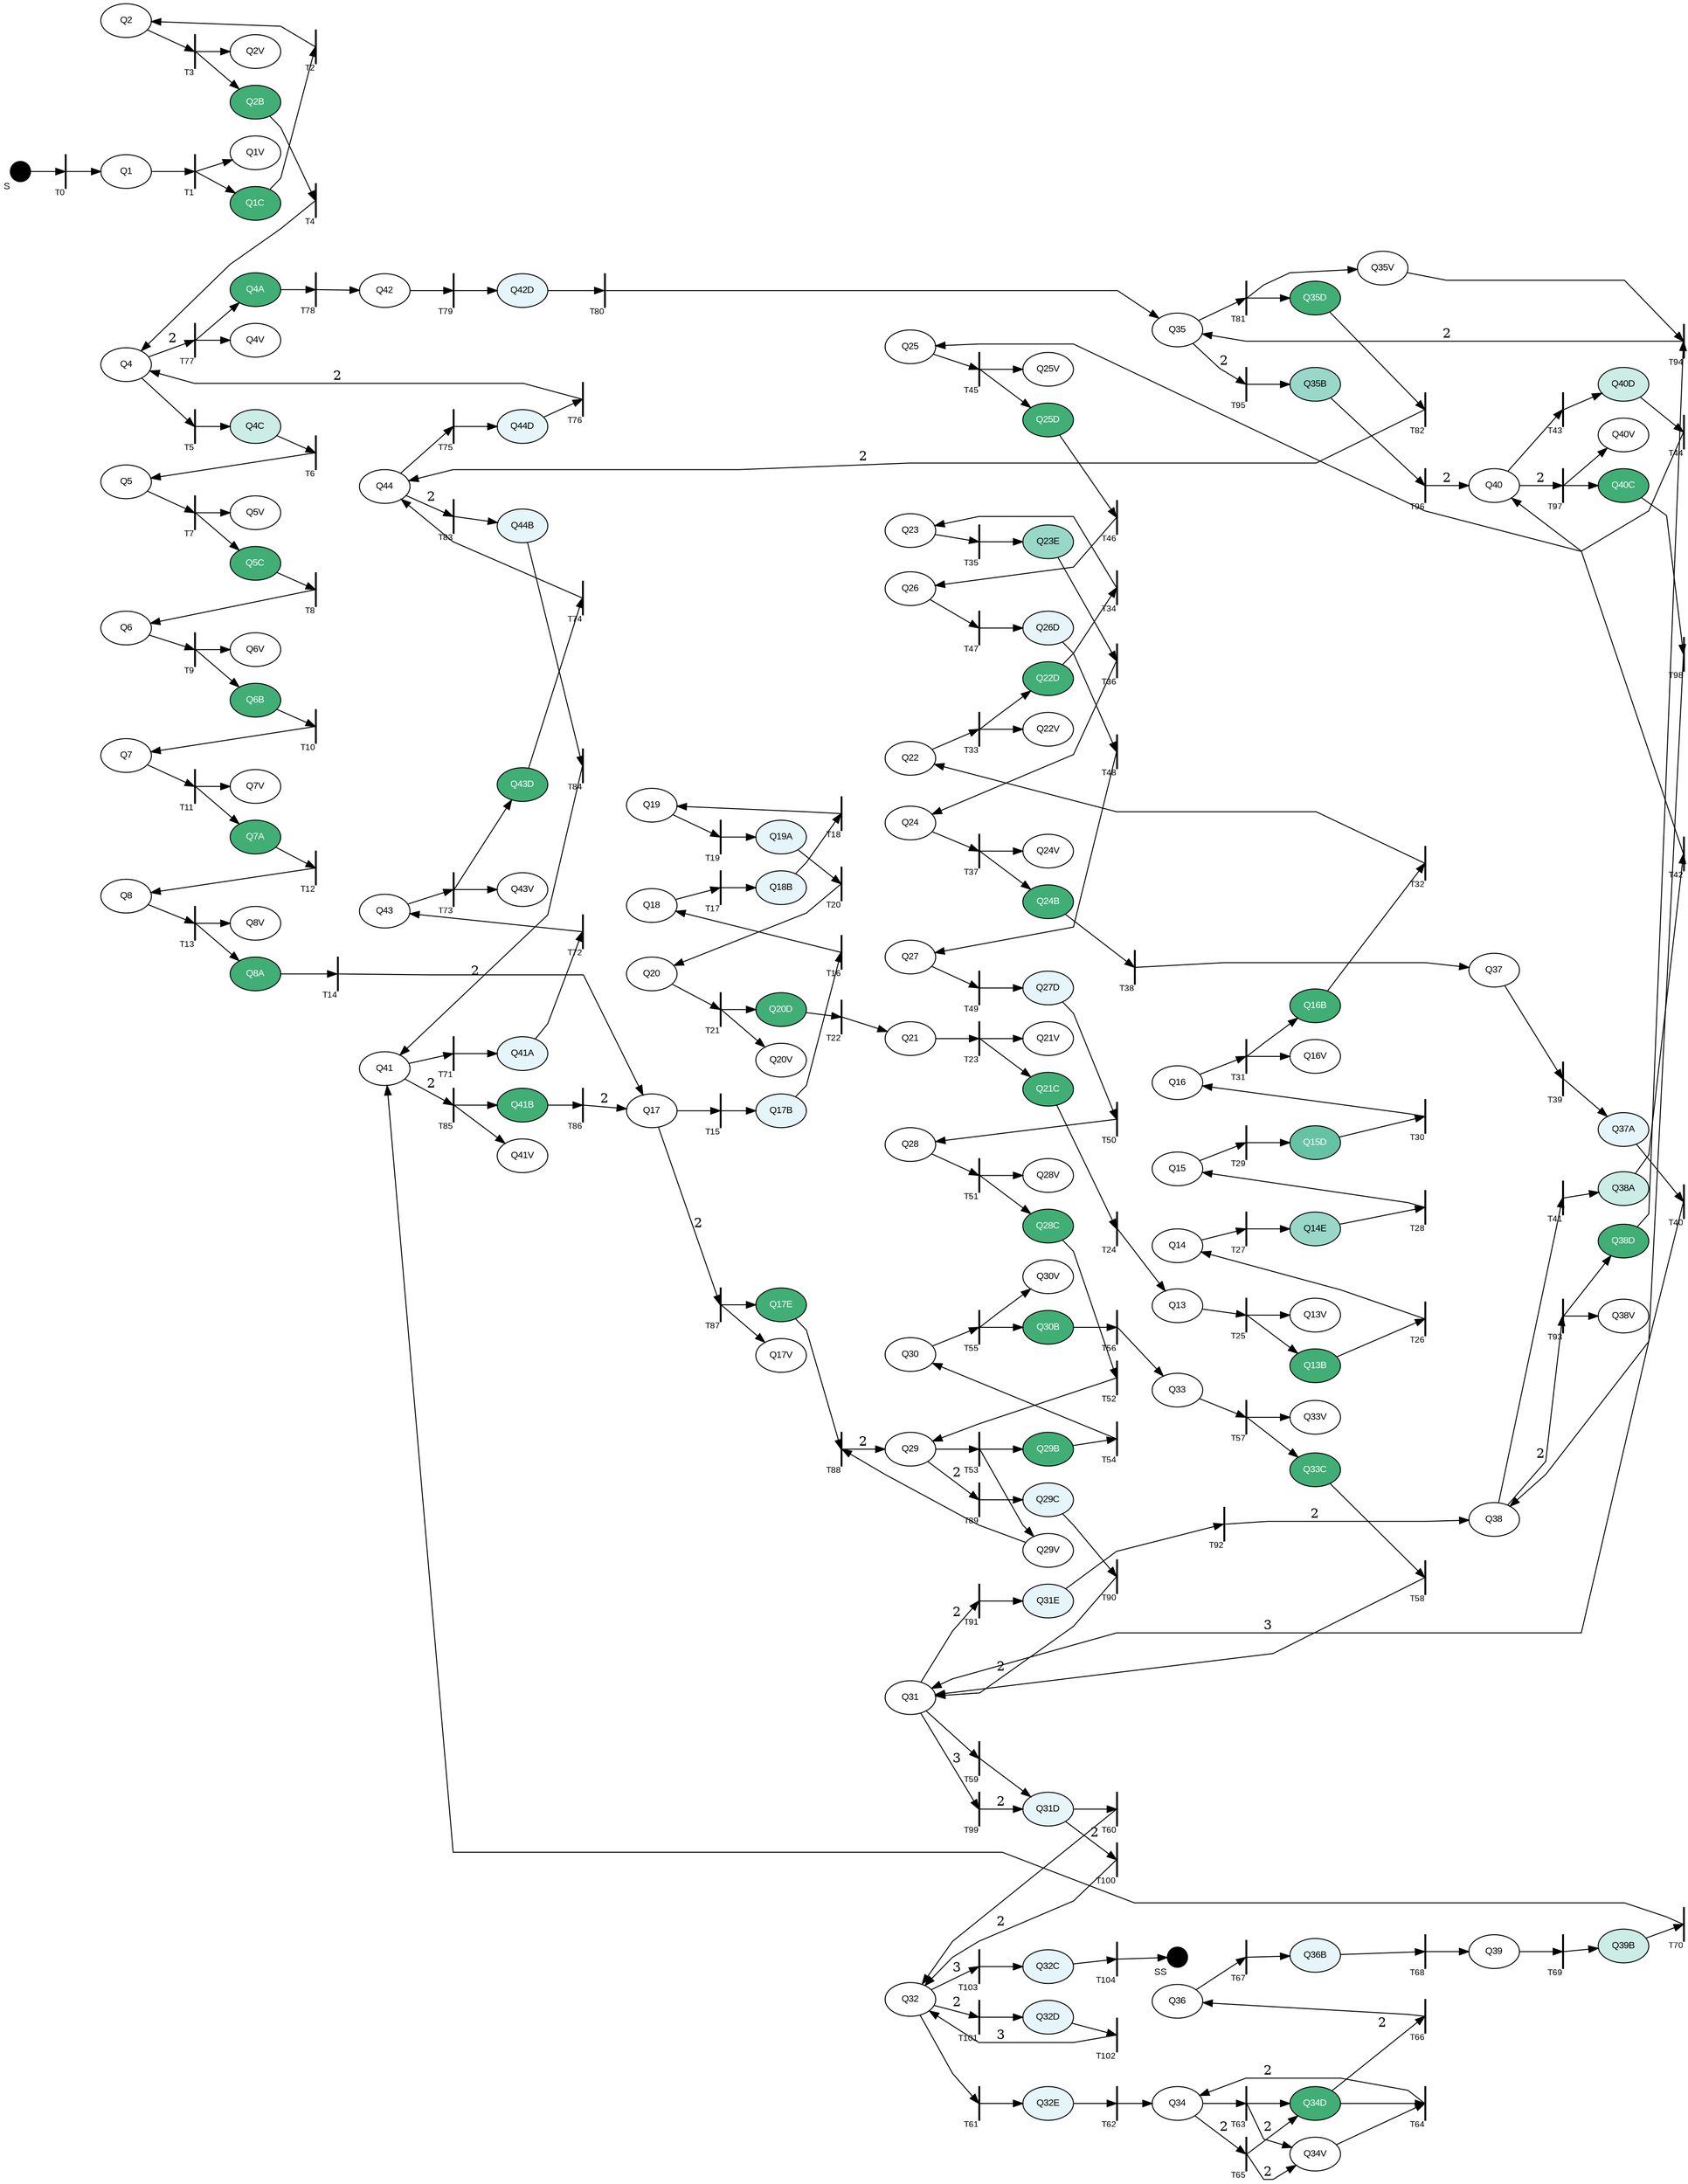 digraph G { rankdir=LR; splines=polyline;
node[style=filled; fontsize=10; fontname=Arial; fontcolor=black; fillcolor=white; colorscheme=bugn9];
"S"[fillcolor=black; shape=point; width=0.3; xlabel="S";];"Q1"[colorscheme="reds5"; fillcolor=white; ]; "Q1C"[fillcolor=6; fontcolor=white;]; "Q2"[colorscheme="reds5"; fillcolor=white; ]; "Q2B"[fillcolor=6; fontcolor=white;]; "Q4"[colorscheme="reds5"; fillcolor=white; fontcolor=black;]; "Q4C"[fillcolor=3; ]; "Q5"[colorscheme="reds5"; fillcolor=white; ]; "Q5C"[fillcolor=6; fontcolor=white;]; "Q6"[colorscheme="reds5"; fillcolor=white; ]; "Q6B"[fillcolor=6; fontcolor=white;]; "Q7"[colorscheme="reds5"; fillcolor=white; ]; "Q7A"[fillcolor=6; fontcolor=white;]; "Q8"[colorscheme="reds5"; fillcolor=white; ]; "Q8A"[fillcolor=6; fontcolor=white;]; "Q17"[colorscheme="reds5"; fillcolor=white; fontcolor=black;]; "Q17B"[fillcolor=2; ]; "Q18"[colorscheme="reds5"; fillcolor=white; ]; "Q18B"[fillcolor=2; ]; "Q19"[colorscheme="reds5"; fillcolor=white; ]; "Q19A"[fillcolor=2; ]; "Q20"[colorscheme="reds5"; fillcolor=white; ]; "Q20D"[fillcolor=6; fontcolor=white;]; "Q21"[colorscheme="reds5"; fillcolor=white; ]; "Q21C"[fillcolor=6; fontcolor=white;]; "Q13"[colorscheme="reds5"; fillcolor=white; ]; "Q13B"[fillcolor=6; fontcolor=white;]; "Q14"[colorscheme="reds5"; fillcolor=white; ]; "Q14E"[fillcolor=4; ]; "Q15"[colorscheme="reds5"; fillcolor=white; ]; "Q15D"[fillcolor=5; fontcolor=white;]; "Q16"[colorscheme="reds5"; fillcolor=white; ]; "Q16B"[fillcolor=6; fontcolor=white;]; "Q22"[colorscheme="reds5"; fillcolor=white; ]; "Q22D"[fillcolor=6; fontcolor=white;]; "Q23"[colorscheme="reds5"; fillcolor=white; ]; "Q23E"[fillcolor=4; ]; "Q24"[colorscheme="reds5"; fillcolor=white; ]; "Q24B"[fillcolor=6; fontcolor=white;]; "Q37"[colorscheme="reds5"; fillcolor=white; ]; "Q37A"[fillcolor=2; ]; "Q38"[colorscheme="reds5"; fillcolor=white; fontcolor=black;]; "Q38A"[fillcolor=3; ]; "Q40"[colorscheme="reds5"; fillcolor=white; fontcolor=black;]; "Q40D"[fillcolor=3; ]; "Q25"[colorscheme="reds5"; fillcolor=white; ]; "Q25D"[fillcolor=6; fontcolor=white;]; "Q26"[colorscheme="reds5"; fillcolor=white; ]; "Q26D"[fillcolor=2; ]; "Q27"[colorscheme="reds5"; fillcolor=white; ]; "Q27D"[fillcolor=2; ]; "Q28"[colorscheme="reds5"; fillcolor=white; ]; "Q28C"[fillcolor=6; fontcolor=white;]; "Q29"[colorscheme="reds5"; fillcolor=white; fontcolor=black;]; "Q29B"[fillcolor=6; fontcolor=white;]; "Q30"[colorscheme="reds5"; fillcolor=white; ]; "Q30B"[fillcolor=6; fontcolor=white;]; "Q33"[colorscheme="reds5"; fillcolor=white; ]; "Q33C"[fillcolor=6; fontcolor=white;]; "Q31"[colorscheme="reds5"; fillcolor=white; fontcolor=black;]; "Q31D"[fillcolor=2; ]; "Q32"[colorscheme="reds5"; fillcolor=white; fontcolor=black;]; "Q32E"[fillcolor=2; ]; "Q34"[colorscheme="reds5"; fillcolor=white; fontcolor=black;]; "Q34D"[fillcolor=6; fontcolor=white;]; "Q36"[colorscheme="reds5"; fillcolor=white; ]; "Q36B"[fillcolor=2; ]; "Q39"[colorscheme="reds5"; fillcolor=white; ]; "Q39B"[fillcolor=3; ]; "Q41"[colorscheme="reds5"; fillcolor=white; fontcolor=black;]; "Q41A"[fillcolor=2; ]; "Q43"[colorscheme="reds5"; fillcolor=white; ]; "Q43D"[fillcolor=6; fontcolor=white;]; "Q44"[colorscheme="reds5"; fillcolor=white; fontcolor=black;]; "Q44D"[fillcolor=2; ]; "Q4A"[fillcolor=6; fontcolor=white;]; "Q42"[colorscheme="reds5"; fillcolor=white; ]; "Q42D"[fillcolor=2; ]; "Q35"[colorscheme="reds5"; fillcolor=white; fontcolor=black;]; "Q35D"[fillcolor=6; fontcolor=white;]; "Q44B"[fillcolor=2; ]; "Q41B"[fillcolor=6; fontcolor=white;]; "Q17E"[fillcolor=6; fontcolor=white;]; "Q29C"[fillcolor=2; ]; "Q31E"[fillcolor=2; ]; "Q38D"[fillcolor=6; fontcolor=white;]; "Q35B"[fillcolor=4; ]; "Q40C"[fillcolor=6; fontcolor=white;]; "Q32D"[fillcolor=2; ]; "Q32C"[fillcolor=2; ]; "SS"[fillcolor=black; shape=point; width=0.3; xlabel="SS";];"T0"[fillcolor=black; shape=box; label=""; width=0.01; fontsize=9; xlabel="T0"]; "T1"[fillcolor=black; shape=box; label=""; width=0.01; fontsize=9; xlabel="T1"]; "T2"[fillcolor=black; shape=box; label=""; width=0.01; fontsize=9; xlabel="T2"]; "T3"[fillcolor=black; shape=box; label=""; width=0.01; fontsize=9; xlabel="T3"]; "T4"[fillcolor=black; shape=box; label=""; width=0.01; fontsize=9; xlabel="T4"]; "T5"[fillcolor=black; shape=box; label=""; width=0.01; fontsize=9; xlabel="T5"]; "T6"[fillcolor=black; shape=box; label=""; width=0.01; fontsize=9; xlabel="T6"]; "T7"[fillcolor=black; shape=box; label=""; width=0.01; fontsize=9; xlabel="T7"]; "T8"[fillcolor=black; shape=box; label=""; width=0.01; fontsize=9; xlabel="T8"]; "T9"[fillcolor=black; shape=box; label=""; width=0.01; fontsize=9; xlabel="T9"]; "T10"[fillcolor=black; shape=box; label=""; width=0.01; fontsize=9; xlabel="T10"]; "T11"[fillcolor=black; shape=box; label=""; width=0.01; fontsize=9; xlabel="T11"]; "T12"[fillcolor=black; shape=box; label=""; width=0.01; fontsize=9; xlabel="T12"]; "T13"[fillcolor=black; shape=box; label=""; width=0.01; fontsize=9; xlabel="T13"]; "T14"[fillcolor=black; shape=box; label=""; width=0.01; fontsize=9; xlabel="T14"]; "T15"[fillcolor=black; shape=box; label=""; width=0.01; fontsize=9; xlabel="T15"]; "T16"[fillcolor=black; shape=box; label=""; width=0.01; fontsize=9; xlabel="T16"]; "T17"[fillcolor=black; shape=box; label=""; width=0.01; fontsize=9; xlabel="T17"]; "T18"[fillcolor=black; shape=box; label=""; width=0.01; fontsize=9; xlabel="T18"]; "T19"[fillcolor=black; shape=box; label=""; width=0.01; fontsize=9; xlabel="T19"]; "T20"[fillcolor=black; shape=box; label=""; width=0.01; fontsize=9; xlabel="T20"]; "T21"[fillcolor=black; shape=box; label=""; width=0.01; fontsize=9; xlabel="T21"]; "T22"[fillcolor=black; shape=box; label=""; width=0.01; fontsize=9; xlabel="T22"]; "T23"[fillcolor=black; shape=box; label=""; width=0.01; fontsize=9; xlabel="T23"]; "T24"[fillcolor=black; shape=box; label=""; width=0.01; fontsize=9; xlabel="T24"]; "T25"[fillcolor=black; shape=box; label=""; width=0.01; fontsize=9; xlabel="T25"]; "T26"[fillcolor=black; shape=box; label=""; width=0.01; fontsize=9; xlabel="T26"]; "T27"[fillcolor=black; shape=box; label=""; width=0.01; fontsize=9; xlabel="T27"]; "T28"[fillcolor=black; shape=box; label=""; width=0.01; fontsize=9; xlabel="T28"]; "T29"[fillcolor=black; shape=box; label=""; width=0.01; fontsize=9; xlabel="T29"]; "T30"[fillcolor=black; shape=box; label=""; width=0.01; fontsize=9; xlabel="T30"]; "T31"[fillcolor=black; shape=box; label=""; width=0.01; fontsize=9; xlabel="T31"]; "T32"[fillcolor=black; shape=box; label=""; width=0.01; fontsize=9; xlabel="T32"]; "T33"[fillcolor=black; shape=box; label=""; width=0.01; fontsize=9; xlabel="T33"]; "T34"[fillcolor=black; shape=box; label=""; width=0.01; fontsize=9; xlabel="T34"]; "T35"[fillcolor=black; shape=box; label=""; width=0.01; fontsize=9; xlabel="T35"]; "T36"[fillcolor=black; shape=box; label=""; width=0.01; fontsize=9; xlabel="T36"]; "T37"[fillcolor=black; shape=box; label=""; width=0.01; fontsize=9; xlabel="T37"]; "T38"[fillcolor=black; shape=box; label=""; width=0.01; fontsize=9; xlabel="T38"]; "T39"[fillcolor=black; shape=box; label=""; width=0.01; fontsize=9; xlabel="T39"]; "T40"[fillcolor=black; shape=box; label=""; width=0.01; fontsize=9; xlabel="T40"]; "T41"[fillcolor=black; shape=box; label=""; width=0.01; fontsize=9; xlabel="T41"]; "T42"[fillcolor=black; shape=box; label=""; width=0.01; fontsize=9; xlabel="T42"]; "T43"[fillcolor=black; shape=box; label=""; width=0.01; fontsize=9; xlabel="T43"]; "T44"[fillcolor=black; shape=box; label=""; width=0.01; fontsize=9; xlabel="T44"]; "T45"[fillcolor=black; shape=box; label=""; width=0.01; fontsize=9; xlabel="T45"]; "T46"[fillcolor=black; shape=box; label=""; width=0.01; fontsize=9; xlabel="T46"]; "T47"[fillcolor=black; shape=box; label=""; width=0.01; fontsize=9; xlabel="T47"]; "T48"[fillcolor=black; shape=box; label=""; width=0.01; fontsize=9; xlabel="T48"]; "T49"[fillcolor=black; shape=box; label=""; width=0.01; fontsize=9; xlabel="T49"]; "T50"[fillcolor=black; shape=box; label=""; width=0.01; fontsize=9; xlabel="T50"]; "T51"[fillcolor=black; shape=box; label=""; width=0.01; fontsize=9; xlabel="T51"]; "T52"[fillcolor=black; shape=box; label=""; width=0.01; fontsize=9; xlabel="T52"]; "T53"[fillcolor=black; shape=box; label=""; width=0.01; fontsize=9; xlabel="T53"]; "T54"[fillcolor=black; shape=box; label=""; width=0.01; fontsize=9; xlabel="T54"]; "T55"[fillcolor=black; shape=box; label=""; width=0.01; fontsize=9; xlabel="T55"]; "T56"[fillcolor=black; shape=box; label=""; width=0.01; fontsize=9; xlabel="T56"]; "T57"[fillcolor=black; shape=box; label=""; width=0.01; fontsize=9; xlabel="T57"]; "T58"[fillcolor=black; shape=box; label=""; width=0.01; fontsize=9; xlabel="T58"]; "T59"[fillcolor=black; shape=box; label=""; width=0.01; fontsize=9; xlabel="T59"]; "T60"[fillcolor=black; shape=box; label=""; width=0.01; fontsize=9; xlabel="T60"]; "T61"[fillcolor=black; shape=box; label=""; width=0.01; fontsize=9; xlabel="T61"]; "T62"[fillcolor=black; shape=box; label=""; width=0.01; fontsize=9; xlabel="T62"]; "T63"[fillcolor=black; shape=box; label=""; width=0.01; fontsize=9; xlabel="T63"]; "T64"[fillcolor=black; shape=box; label=""; width=0.01; fontsize=9; xlabel="T64"]; "T65"[fillcolor=black; shape=box; label=""; width=0.01; fontsize=9; xlabel="T65"]; "T66"[fillcolor=black; shape=box; label=""; width=0.01; fontsize=9; xlabel="T66"]; "T67"[fillcolor=black; shape=box; label=""; width=0.01; fontsize=9; xlabel="T67"]; "T68"[fillcolor=black; shape=box; label=""; width=0.01; fontsize=9; xlabel="T68"]; "T69"[fillcolor=black; shape=box; label=""; width=0.01; fontsize=9; xlabel="T69"]; "T70"[fillcolor=black; shape=box; label=""; width=0.01; fontsize=9; xlabel="T70"]; "T71"[fillcolor=black; shape=box; label=""; width=0.01; fontsize=9; xlabel="T71"]; "T72"[fillcolor=black; shape=box; label=""; width=0.01; fontsize=9; xlabel="T72"]; "T73"[fillcolor=black; shape=box; label=""; width=0.01; fontsize=9; xlabel="T73"]; "T74"[fillcolor=black; shape=box; label=""; width=0.01; fontsize=9; xlabel="T74"]; "T75"[fillcolor=black; shape=box; label=""; width=0.01; fontsize=9; xlabel="T75"]; "T76"[fillcolor=black; shape=box; label=""; width=0.01; fontsize=9; xlabel="T76"]; "T77"[fillcolor=black; shape=box; label=""; width=0.01; fontsize=9; xlabel="T77"]; "T78"[fillcolor=black; shape=box; label=""; width=0.01; fontsize=9; xlabel="T78"]; "T79"[fillcolor=black; shape=box; label=""; width=0.01; fontsize=9; xlabel="T79"]; "T80"[fillcolor=black; shape=box; label=""; width=0.01; fontsize=9; xlabel="T80"]; "T81"[fillcolor=black; shape=box; label=""; width=0.01; fontsize=9; xlabel="T81"]; "T82"[fillcolor=black; shape=box; label=""; width=0.01; fontsize=9; xlabel="T82"]; "T83"[fillcolor=black; shape=box; label=""; width=0.01; fontsize=9; xlabel="T83"]; "T84"[fillcolor=black; shape=box; label=""; width=0.01; fontsize=9; xlabel="T84"]; "T85"[fillcolor=black; shape=box; label=""; width=0.01; fontsize=9; xlabel="T85"]; "T86"[fillcolor=black; shape=box; label=""; width=0.01; fontsize=9; xlabel="T86"]; "T87"[fillcolor=black; shape=box; label=""; width=0.01; fontsize=9; xlabel="T87"]; "T88"[fillcolor=black; shape=box; label=""; width=0.01; fontsize=9; xlabel="T88"]; "T89"[fillcolor=black; shape=box; label=""; width=0.01; fontsize=9; xlabel="T89"]; "T90"[fillcolor=black; shape=box; label=""; width=0.01; fontsize=9; xlabel="T90"]; "T91"[fillcolor=black; shape=box; label=""; width=0.01; fontsize=9; xlabel="T91"]; "T92"[fillcolor=black; shape=box; label=""; width=0.01; fontsize=9; xlabel="T92"]; "T93"[fillcolor=black; shape=box; label=""; width=0.01; fontsize=9; xlabel="T93"]; "T94"[fillcolor=black; shape=box; label=""; width=0.01; fontsize=9; xlabel="T94"]; "T95"[fillcolor=black; shape=box; label=""; width=0.01; fontsize=9; xlabel="T95"]; "T96"[fillcolor=black; shape=box; label=""; width=0.01; fontsize=9; xlabel="T96"]; "T97"[fillcolor=black; shape=box; label=""; width=0.01; fontsize=9; xlabel="T97"]; "T98"[fillcolor=black; shape=box; label=""; width=0.01; fontsize=9; xlabel="T98"]; "T99"[fillcolor=black; shape=box; label=""; width=0.01; fontsize=9; xlabel="T99"]; "T100"[fillcolor=black; shape=box; label=""; width=0.01; fontsize=9; xlabel="T100"]; "T101"[fillcolor=black; shape=box; label=""; width=0.01; fontsize=9; xlabel="T101"]; "T102"[fillcolor=black; shape=box; label=""; width=0.01; fontsize=9; xlabel="T102"]; "T103"[fillcolor=black; shape=box; label=""; width=0.01; fontsize=9; xlabel="T103"]; "T104"[fillcolor=black; shape=box; label=""; width=0.01; fontsize=9; xlabel="T104"]; {rank=same; "Q1"; "Q2"; "Q4"; "Q5"; "Q6"; "Q7"; "Q8"; }{rank=same; "Q17"; "Q18"; "Q19"; "Q20"; }{rank=same; "Q21"; "Q22"; "Q23"; "Q24"; }{rank=same; "Q13"; "Q14"; "Q15"; "Q16"; }{rank=same; "Q37"; "Q38"; "Q40"; "Q39"; }{rank=same; "Q25"; "Q26"; "Q27"; "Q28"; "Q29"; "Q30"; "Q31"; "Q32"; }{rank=same; "Q33"; "Q34"; "Q36"; "Q35"; }{rank=same; "Q41"; "Q43"; "Q44"; "Q42"; }"S"->"T0" "T0"->"Q1" "Q1"->"T1" "T1"->"Q1C" "T1"->"Q1V" "Q1C"->"T2" "T2"->"Q2" "Q2"->"T3" "T3"->"Q2B" "T3"->"Q2V" "Q2B"->"T4" "T4"->"Q4" "Q4"->"T5" "T5"->"Q4C" "Q4C"->"T6" "T6"->"Q5" "Q5"->"T7" "T7"->"Q5C" "T7"->"Q5V" "Q5C"->"T8" "T8"->"Q6" "Q6"->"T9" "T9"->"Q6B" "T9"->"Q6V" "Q6B"->"T10" "T10"->"Q7" "Q7"->"T11" "T11"->"Q7A" "T11"->"Q7V" "Q7A"->"T12" "T12"->"Q8" "Q8"->"T13" "T13"->"Q8A" "T13"->"Q8V" "Q8A"->"T14" "T14"->"Q17" "Q17"->"T15" "T15"->"Q17B" "Q17B"->"T16" "T16"->"Q18" "Q18"->"T17" "T17"->"Q18B" "Q18B"->"T18" "T18"->"Q19" "Q19"->"T19" "T19"->"Q19A" "Q19A"->"T20" "T20"->"Q20" "Q20"->"T21" "T21"->"Q20D" "T21"->"Q20V" "Q20D"->"T22" "T22"->"Q21" "Q21"->"T23" "T23"->"Q21C" "T23"->"Q21V" "Q21C"->"T24" "T24"->"Q13" "Q13"->"T25" "T25"->"Q13B" "T25"->"Q13V" "Q13B"->"T26" "T26"->"Q14" "Q14"->"T27" "T27"->"Q14E" "Q14E"->"T28" "T28"->"Q15" "Q15"->"T29" "T29"->"Q15D" "Q15D"->"T30" "T30"->"Q16" "Q16"->"T31" "T31"->"Q16B" "T31"->"Q16V" "Q16B"->"T32" "T32"->"Q22" "Q22"->"T33" "T33"->"Q22D" "T33"->"Q22V" "Q22D"->"T34" "T34"->"Q23" "Q23"->"T35" "T35"->"Q23E" "Q23E"->"T36" "T36"->"Q24" "Q24"->"T37" "T37"->"Q24B" "T37"->"Q24V" "Q24B"->"T38" "T38"->"Q37" "Q37"->"T39" "T39"->"Q37A" "Q37A"->"T40" "T40"->"Q38" "Q38"->"T41" "T41"->"Q38A" "Q38A"->"T42" "T42"->"Q40" "Q40"->"T43" "T43"->"Q40D" "Q40D"->"T44" "T44"->"Q25" "Q25"->"T45" "T45"->"Q25D" "T45"->"Q25V" "Q25D"->"T46" "T46"->"Q26" "Q26"->"T47" "T47"->"Q26D" "Q26D"->"T48" "T48"->"Q27" "Q27"->"T49" "T49"->"Q27D" "Q27D"->"T50" "T50"->"Q28" "Q28"->"T51" "T51"->"Q28C" "T51"->"Q28V" "Q28C"->"T52" "T52"->"Q29" "Q29"->"T53" "T53"->"Q29B" "T53"->"Q29V" "Q29B"->"T54" "T54"->"Q30" "Q30"->"T55" "T55"->"Q30B" "T55"->"Q30V" "Q30B"->"T56" "T56"->"Q33" "Q33"->"T57" "T57"->"Q33C" "T57"->"Q33V" "Q33C"->"T58" "T58"->"Q31" "Q31"->"T59" "T59"->"Q31D" "Q31D"->"T60" "T60"->"Q32" "Q32"->"T61" "T61"->"Q32E" "Q32E"->"T62" "T62"->"Q34" "Q34"->"T63" "T63"->"Q34D" "T63"->"Q34V" "Q34D"->"T64" "Q34V"->"T64" "T64"->"Q34"[label="2";]; "Q34"->"T65"[label="2";]; "T65"->"Q34D"[label="2";]; "T65"->"Q34V"[label="2";]; "Q34D"->"T66"[label="2";]; "T66"->"Q36" "Q36"->"T67" "T67"->"Q36B" "Q36B"->"T68" "T68"->"Q39" "Q39"->"T69" "T69"->"Q39B" "Q39B"->"T70" "T70"->"Q41" "Q41"->"T71" "T71"->"Q41A" "Q41A"->"T72" "T72"->"Q43" "Q43"->"T73" "T73"->"Q43D" "T73"->"Q43V" "Q43D"->"T74" "T74"->"Q44" "Q44"->"T75" "T75"->"Q44D" "Q44D"->"T76" "T76"->"Q4"[label="2";]; "Q4"->"T77"[label="2";]; "T77"->"Q4A" "T77"->"Q4V" "Q4A"->"T78" "T78"->"Q42" "Q42"->"T79" "T79"->"Q42D" "Q42D"->"T80" "T80"->"Q35" "Q35"->"T81" "T81"->"Q35D" "T81"->"Q35V" "Q35D"->"T82" "T82"->"Q44"[label="2";]; "Q44"->"T83"[label="2";]; "T83"->"Q44B" "Q44B"->"T84" "T84"->"Q41"[label="2";]; "Q41"->"T85"[label="2";]; "T85"->"Q41B" "T85"->"Q41V" "Q41B"->"T86" "T86"->"Q17"[label="2";]; "Q17"->"T87"[label="2";]; "T87"->"Q17E" "T87"->"Q17V" "Q17E"->"T88" "Q29V"->"T88" "T88"->"Q29"[label="2";]; "Q29"->"T89"[label="2";]; "T89"->"Q29C" "Q29C"->"T90" "T90"->"Q31"[label="2";]; "Q31"->"T91"[label="2";]; "T91"->"Q31E" "Q31E"->"T92" "T92"->"Q38"[label="2";]; "Q38"->"T93"[label="2";]; "T93"->"Q38D" "T93"->"Q38V" "Q38D"->"T94" "Q35V"->"T94" "T94"->"Q35"[label="2";]; "Q35"->"T95"[label="2";]; "T95"->"Q35B" "Q35B"->"T96" "T96"->"Q40"[label="2";]; "Q40"->"T97"[label="2";]; "T97"->"Q40C" "T97"->"Q40V" "Q40C"->"T98" "T98"->"Q31"[label="3";]; "Q31"->"T99"[label="3";]; "T99"->"Q31D"[label="2";]; "Q31D"->"T100"[label="2";]; "T100"->"Q32"[label="2";]; "Q32"->"T101"[label="2";]; "T101"->"Q32D" "Q32D"->"T102" "T102"->"Q32"[label="3";]; "Q32"->"T103"[label="3";]; "T103"->"Q32C" "Q32C"->"T104" "T104"->"SS" }